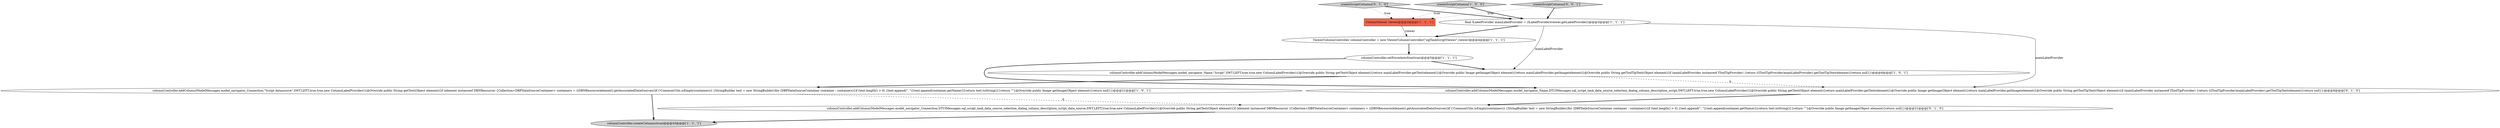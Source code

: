 digraph {
7 [style = filled, label = "createScriptColumns['1', '0', '0']", fillcolor = lightgray, shape = diamond image = "AAA0AAABBB1BBB"];
10 [style = filled, label = "createScriptColumns['0', '1', '0']", fillcolor = lightgray, shape = diamond image = "AAA0AAABBB2BBB"];
9 [style = filled, label = "columnController.addColumn(ModelMessages.model_navigator_Connection,DTUIMessages.sql_script_task_data_source_selection_dialog_column_description_script_data_source,SWT.LEFT,true,true,new ColumnLabelProvider(){@Override public String getText(Object element){if (element instanceof DBNResource) {Collection<DBPDataSourceContainer> containers = ((DBNResource)element).getAssociatedDataSources()if (!CommonUtils.isEmpty(containers)) {StringBuilder text = new StringBuilder()for (DBPDataSourceContainer container : containers){if (text.length() > 0) {text.append(\", \")}text.append(container.getName())}return text.toString()}}return \"\"}@Override public Image getImage(Object element){return null}})@@@21@@@['0', '1', '0']", fillcolor = white, shape = ellipse image = "AAA1AAABBB2BBB"];
4 [style = filled, label = "columnController.addColumn(ModelMessages.model_navigator_Name,\"Script\",SWT.LEFT,true,true,new ColumnLabelProvider(){@Override public String getText(Object element){return mainLabelProvider.getText(element)}@Override public Image getImage(Object element){return mainLabelProvider.getImage(element)}@Override public String getToolTipText(Object element){if (mainLabelProvider instanceof IToolTipProvider) {return ((IToolTipProvider)mainLabelProvider).getToolTipText(element)}return null}})@@@6@@@['1', '0', '1']", fillcolor = white, shape = ellipse image = "AAA0AAABBB1BBB"];
5 [style = filled, label = "columnController.setForceAutoSize(true)@@@5@@@['1', '1', '1']", fillcolor = white, shape = ellipse image = "AAA0AAABBB1BBB"];
0 [style = filled, label = "columnController.addColumn(ModelMessages.model_navigator_Connection,\"Script datasource\",SWT.LEFT,true,true,new ColumnLabelProvider(){@Override public String getText(Object element){if (element instanceof DBNResource) {Collection<DBPDataSourceContainer> containers = ((DBNResource)element).getAssociatedDataSources()if (!CommonUtils.isEmpty(containers)) {StringBuilder text = new StringBuilder()for (DBPDataSourceContainer container : containers){if (text.length() > 0) {text.append(\", \")}text.append(container.getName())}return text.toString()}}return \"\"}@Override public Image getImage(Object element){return null}})@@@21@@@['1', '0', '1']", fillcolor = white, shape = ellipse image = "AAA0AAABBB1BBB"];
1 [style = filled, label = "final ILabelProvider mainLabelProvider = (ILabelProvider)viewer.getLabelProvider()@@@3@@@['1', '1', '1']", fillcolor = white, shape = ellipse image = "AAA0AAABBB1BBB"];
11 [style = filled, label = "createScriptColumns['0', '0', '1']", fillcolor = lightgray, shape = diamond image = "AAA0AAABBB3BBB"];
2 [style = filled, label = "ColumnViewer viewer@@@2@@@['1', '1', '1']", fillcolor = tomato, shape = box image = "AAA0AAABBB1BBB"];
8 [style = filled, label = "columnController.addColumn(ModelMessages.model_navigator_Name,DTUIMessages.sql_script_task_data_source_selection_dialog_column_description_script,SWT.LEFT,true,true,new ColumnLabelProvider(){@Override public String getText(Object element){return mainLabelProvider.getText(element)}@Override public Image getImage(Object element){return mainLabelProvider.getImage(element)}@Override public String getToolTipText(Object element){if (mainLabelProvider instanceof IToolTipProvider) {return ((IToolTipProvider)mainLabelProvider).getToolTipText(element)}return null}})@@@6@@@['0', '1', '0']", fillcolor = white, shape = ellipse image = "AAA1AAABBB2BBB"];
6 [style = filled, label = "columnController.createColumns(true)@@@43@@@['1', '1', '1']", fillcolor = lightgray, shape = ellipse image = "AAA0AAABBB1BBB"];
3 [style = filled, label = "ViewerColumnController columnController = new ViewerColumnController(\"sqlTaskScriptViewer\",viewer)@@@4@@@['1', '1', '1']", fillcolor = white, shape = ellipse image = "AAA0AAABBB1BBB"];
0->6 [style = bold, label=""];
7->2 [style = dotted, label="true"];
10->1 [style = bold, label=""];
10->2 [style = dotted, label="true"];
1->8 [style = solid, label="mainLabelProvider"];
1->3 [style = bold, label=""];
7->1 [style = bold, label=""];
11->2 [style = dotted, label="true"];
11->1 [style = bold, label=""];
4->0 [style = bold, label=""];
5->8 [style = bold, label=""];
8->9 [style = bold, label=""];
1->4 [style = solid, label="mainLabelProvider"];
3->5 [style = bold, label=""];
5->4 [style = bold, label=""];
4->8 [style = dashed, label="0"];
2->3 [style = solid, label="viewer"];
9->6 [style = bold, label=""];
0->9 [style = dashed, label="0"];
}
